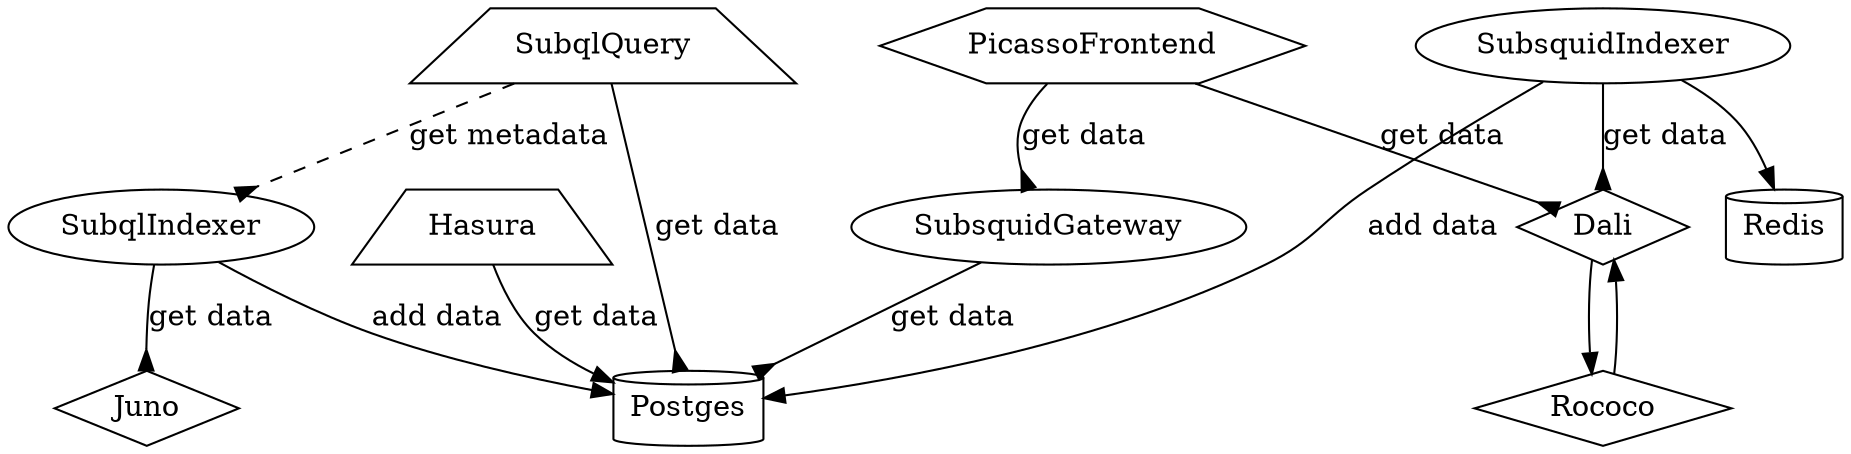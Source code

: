 digraph arion_xcvm {
    Dali [shape = diamond]
    Rococo [shape = diamond]
    Juno [shape = diamond]
    Hasura [shape = trapezium]    
    SubqlQuery [shape = trapezium]
    Postges [shape = cylinder]
    Redis [shape = cylinder]
    PicassoFrontend [shape=hexagon]
    
    PicassoFrontend -> Dali [label = "get data" arrowhead = inv]
    PicassoFrontend -> SubsquidGateway [label = "get data" arrowhead = inv]
    Hasura -> Postges [label = "get data"]
    SubqlIndexer -> Juno [label = "get data" arrowhead = inv]
    SubsquidIndexer -> Redis
    SubsquidIndexer -> Postges [label = "add data"]
    SubsquidIndexer -> Dali [label = "get data" arrowhead = inv]
    SubqlIndexer -> Postges [label = "add data"]
    SubqlQuery -> Postges [label = "get data" arrowhead = inv]
    SubqlQuery -> SubqlIndexer [style = dashed label = "get metadata" arrowhead = inv]
    SubsquidGateway -> Postges [label = "get data" arrowhead = inv]
    Dali -> Rococo
    Rococo -> Dali 
}